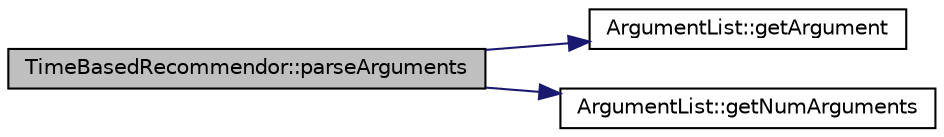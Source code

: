 digraph G
{
  edge [fontname="Helvetica",fontsize="10",labelfontname="Helvetica",labelfontsize="10"];
  node [fontname="Helvetica",fontsize="10",shape=record];
  rankdir=LR;
  Node1 [label="TimeBasedRecommendor::parseArguments",height=0.2,width=0.4,color="black", fillcolor="grey75", style="filled" fontcolor="black"];
  Node1 -> Node2 [color="midnightblue",fontsize="10",style="solid",fontname="Helvetica"];
  Node2 [label="ArgumentList::getArgument",height=0.2,width=0.4,color="black", fillcolor="white", style="filled",URL="$class_argument_list.html#ab5c2ced19ad4ca2f1a08cbcf5dec125a"];
  Node1 -> Node3 [color="midnightblue",fontsize="10",style="solid",fontname="Helvetica"];
  Node3 [label="ArgumentList::getNumArguments",height=0.2,width=0.4,color="black", fillcolor="white", style="filled",URL="$class_argument_list.html#a6cb448ce786a0bf8b2f4f842e62ea192"];
}
